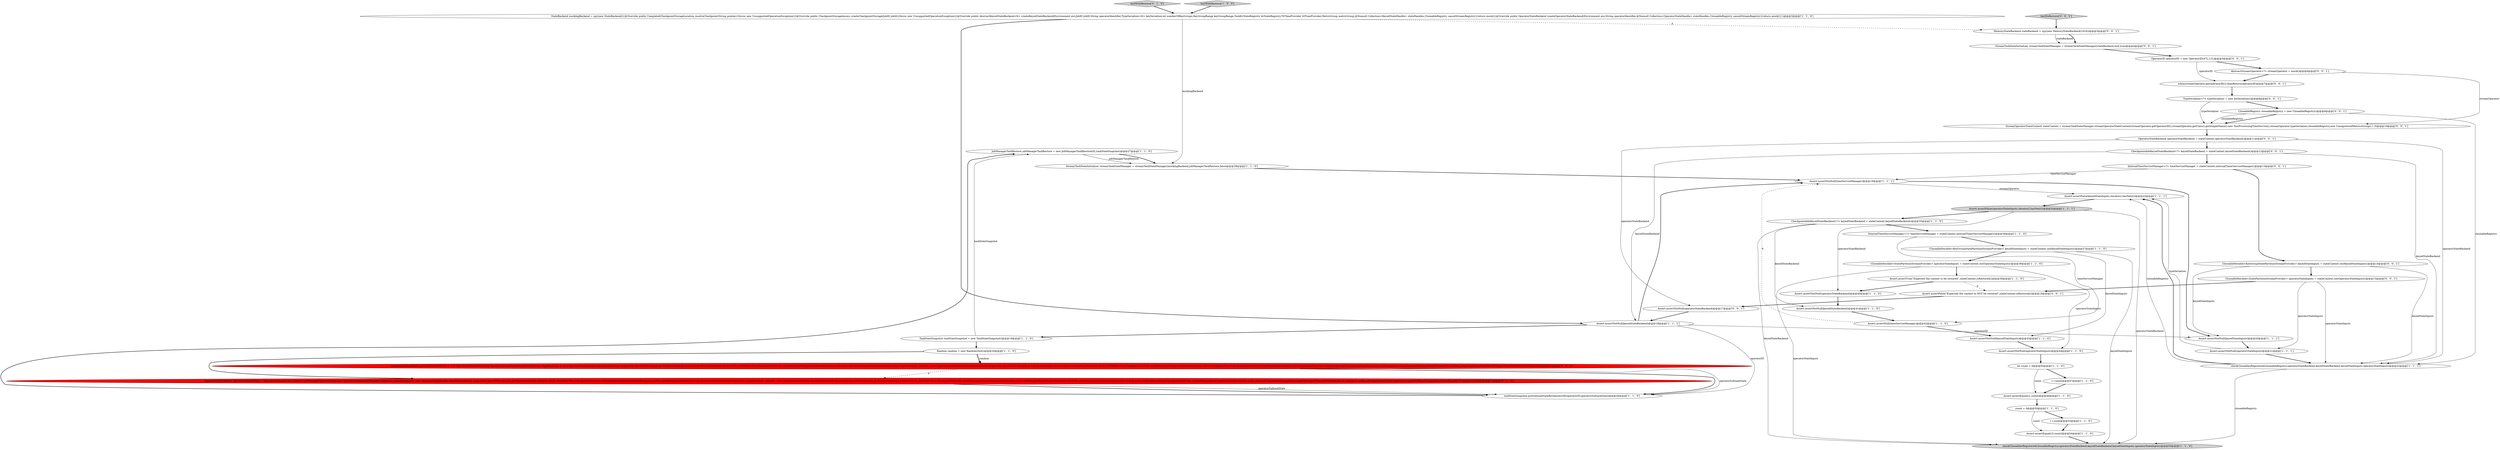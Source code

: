 digraph {
4 [style = filled, label = "JobManagerTaskRestore jobManagerTaskRestore = new JobManagerTaskRestore(0L,taskStateSnapshot)@@@27@@@['1', '1', '0']", fillcolor = white, shape = ellipse image = "AAA0AAABBB1BBB"];
32 [style = filled, label = "testWithRestore['0', '1', '0']", fillcolor = lightgray, shape = diamond image = "AAA0AAABBB2BBB"];
5 [style = filled, label = "checkCloseablesRegistered(closeableRegistry,operatorStateBackend,keyedStateBackend,keyedStateInputs,operatorStateInputs)@@@22@@@['1', '1', '1']", fillcolor = white, shape = ellipse image = "AAA0AAABBB1BBB"];
34 [style = filled, label = "StreamOperatorStateContext stateContext = streamTaskStateManager.streamOperatorStateContext(streamOperator.getOperatorID(),streamOperator.getClass().getSimpleName(),new TestProcessingTimeService(),streamOperator,typeSerializer,closeableRegistry,new UnregisteredMetricsGroup(),1.0)@@@10@@@['0', '0', '1']", fillcolor = white, shape = ellipse image = "AAA0AAABBB3BBB"];
7 [style = filled, label = "CheckpointableKeyedStateBackend<?> keyedStateBackend = stateContext.keyedStateBackend()@@@35@@@['1', '1', '0']", fillcolor = white, shape = ellipse image = "AAA0AAABBB1BBB"];
40 [style = filled, label = "MemoryStateBackend stateBackend = spy(new MemoryStateBackend(1024))@@@3@@@['0', '0', '1']", fillcolor = white, shape = ellipse image = "AAA0AAABBB3BBB"];
8 [style = filled, label = "Assert.assertNotNull(keyedStateBackend)@@@41@@@['1', '1', '0']", fillcolor = white, shape = ellipse image = "AAA0AAABBB1BBB"];
0 [style = filled, label = "Assert.assertNotNull(timeServiceManager)@@@19@@@['1', '1', '1']", fillcolor = white, shape = ellipse image = "AAA0AAABBB1BBB"];
11 [style = filled, label = "Assert.assertNull(timeServiceManager)@@@42@@@['1', '1', '0']", fillcolor = white, shape = ellipse image = "AAA0AAABBB1BBB"];
28 [style = filled, label = "Assert.assertFalse(operatorStateInputs.iterator().hasNext())@@@24@@@['1', '1', '1']", fillcolor = lightgray, shape = ellipse image = "AAA0AAABBB1BBB"];
18 [style = filled, label = "Assert.assertNotNull(operatorStateBackend)@@@40@@@['1', '1', '0']", fillcolor = white, shape = ellipse image = "AAA0AAABBB1BBB"];
21 [style = filled, label = "Random random = new Random(0x42)@@@20@@@['1', '1', '0']", fillcolor = white, shape = ellipse image = "AAA0AAABBB1BBB"];
23 [style = filled, label = "++count@@@47@@@['1', '1', '0']", fillcolor = white, shape = ellipse image = "AAA0AAABBB1BBB"];
17 [style = filled, label = "taskStateSnapshot.putSubtaskStateByOperatorID(operatorID,operatorSubtaskState)@@@26@@@['1', '1', '0']", fillcolor = white, shape = ellipse image = "AAA0AAABBB1BBB"];
36 [style = filled, label = "Assert.assertFalse(\"Expected the context to NOT be restored\",stateContext.isRestored())@@@16@@@['0', '0', '1']", fillcolor = white, shape = ellipse image = "AAA0AAABBB3BBB"];
14 [style = filled, label = "int count = 0@@@45@@@['1', '1', '0']", fillcolor = white, shape = ellipse image = "AAA0AAABBB1BBB"];
45 [style = filled, label = "OperatorID operatorID = new OperatorID(47L,11L)@@@5@@@['0', '0', '1']", fillcolor = white, shape = ellipse image = "AAA0AAABBB3BBB"];
47 [style = filled, label = "CloseableIterable<StatePartitionStreamProvider> operatorStateInputs = stateContext.rawOperatorStateInputs()@@@15@@@['0', '0', '1']", fillcolor = white, shape = ellipse image = "AAA0AAABBB3BBB"];
33 [style = filled, label = "OperatorSubtaskState operatorSubtaskState = OperatorSubtaskState.builder().setManagedOperatorState(new OperatorStreamStateHandle(Collections.singletonMap(\"a\",new OperatorStateHandle.StateMetaInfo(new long((((edu.fdu.CPPDG.tinypdg.pe.ExpressionInfo@1bc6433,SPLIT_DISTRIBUTE)),CheckpointTestUtils.createDummyStreamStateHandle(random,null))).setRawOperatorState(new OperatorStreamStateHandle(Collections.singletonMap(\"_default_\",new OperatorStateHandle.StateMetaInfo(new long((((edu.fdu.CPPDG.tinypdg.pe.ExpressionInfo@1bc6447,SPLIT_DISTRIBUTE)),CheckpointTestUtils.createDummyStreamStateHandle(random,null))).setManagedKeyedState(CheckpointTestUtils.createDummyKeyGroupStateHandle(random,null)).setRawKeyedState(CheckpointTestUtils.createDummyKeyGroupStateHandle(random,null)).setInputChannelState(singleton(createNewInputChannelStateHandle(10,random))).setResultSubpartitionState(singleton(createNewResultSubpartitionStateHandle(10,random))).build()@@@21@@@['0', '1', '0']", fillcolor = red, shape = ellipse image = "AAA1AAABBB2BBB"];
25 [style = filled, label = "Assert.assertNotNull(keyedStateBackend)@@@18@@@['1', '1', '1']", fillcolor = white, shape = ellipse image = "AAA0AAABBB1BBB"];
31 [style = filled, label = "count = 0@@@50@@@['1', '1', '0']", fillcolor = white, shape = ellipse image = "AAA0AAABBB1BBB"];
38 [style = filled, label = "Assert.assertNotNull(operatorStateBackend)@@@17@@@['0', '0', '1']", fillcolor = white, shape = ellipse image = "AAA0AAABBB3BBB"];
46 [style = filled, label = "when(streamOperator.getOperatorID()).thenReturn(operatorID)@@@7@@@['0', '0', '1']", fillcolor = white, shape = ellipse image = "AAA0AAABBB3BBB"];
42 [style = filled, label = "testNoRestore['0', '0', '1']", fillcolor = lightgray, shape = diamond image = "AAA0AAABBB3BBB"];
27 [style = filled, label = "testWithRestore['1', '0', '0']", fillcolor = lightgray, shape = diamond image = "AAA0AAABBB1BBB"];
20 [style = filled, label = "Assert.assertFalse(keyedStateInputs.iterator().hasNext())@@@23@@@['1', '1', '1']", fillcolor = white, shape = ellipse image = "AAA0AAABBB1BBB"];
41 [style = filled, label = "TypeSerializer<?> typeSerializer = new IntSerializer()@@@8@@@['0', '0', '1']", fillcolor = white, shape = ellipse image = "AAA0AAABBB3BBB"];
9 [style = filled, label = "TaskStateSnapshot taskStateSnapshot = new TaskStateSnapshot()@@@19@@@['1', '1', '0']", fillcolor = white, shape = ellipse image = "AAA0AAABBB1BBB"];
6 [style = filled, label = "++count@@@52@@@['1', '1', '0']", fillcolor = white, shape = ellipse image = "AAA0AAABBB1BBB"];
19 [style = filled, label = "Assert.assertNotNull(keyedStateInputs)@@@43@@@['1', '1', '0']", fillcolor = white, shape = ellipse image = "AAA0AAABBB1BBB"];
26 [style = filled, label = "Assert.assertTrue(\"Expected the context to be restored\",stateContext.isRestored())@@@39@@@['1', '1', '0']", fillcolor = white, shape = ellipse image = "AAA0AAABBB1BBB"];
30 [style = filled, label = "InternalTimeServiceManager<?> timeServiceManager = stateContext.internalTimerServiceManager()@@@36@@@['1', '1', '0']", fillcolor = white, shape = ellipse image = "AAA0AAABBB1BBB"];
49 [style = filled, label = "AbstractStreamOperator<?> streamOperator = mock()@@@6@@@['0', '0', '1']", fillcolor = white, shape = ellipse image = "AAA0AAABBB3BBB"];
12 [style = filled, label = "Assert.assertNotNull(operatorStateInputs)@@@21@@@['1', '1', '1']", fillcolor = white, shape = ellipse image = "AAA0AAABBB1BBB"];
13 [style = filled, label = "StateBackend mockingBackend = spy(new StateBackend(){@Override public CompletedCheckpointStorageLocation resolveCheckpoint(String pointer){throw new UnsupportedOperationException()}@Override public CheckpointStorageAccess createCheckpointStorage(JobID jobId){throw new UnsupportedOperationException()}@Override public AbstractKeyedStateBackend<K> createKeyedStateBackend(Environment env,JobID jobID,String operatorIdentifier,TypeSerializer<K> keySerializer,int numberOfKeyGroups,KeyGroupRange keyGroupRange,TaskKvStateRegistry kvStateRegistry,TtlTimeProvider ttlTimeProvider,MetricGroup metricGroup,@Nonnull Collection<KeyedStateHandle> stateHandles,CloseableRegistry cancelStreamRegistry){return mock()}@Override public OperatorStateBackend createOperatorStateBackend(Environment env,String operatorIdentifier,@Nonnull Collection<OperatorStateHandle> stateHandles,CloseableRegistry cancelStreamRegistry){return mock()}})@@@3@@@['1', '1', '0']", fillcolor = white, shape = ellipse image = "AAA0AAABBB1BBB"];
35 [style = filled, label = "InternalTimeServiceManager<?> timeServiceManager = stateContext.internalTimerServiceManager()@@@13@@@['0', '0', '1']", fillcolor = white, shape = ellipse image = "AAA0AAABBB3BBB"];
48 [style = filled, label = "CloseableRegistry closeableRegistry = new CloseableRegistry()@@@9@@@['0', '0', '1']", fillcolor = white, shape = ellipse image = "AAA0AAABBB3BBB"];
43 [style = filled, label = "OperatorStateBackend operatorStateBackend = stateContext.operatorStateBackend()@@@11@@@['0', '0', '1']", fillcolor = white, shape = ellipse image = "AAA0AAABBB3BBB"];
39 [style = filled, label = "CheckpointableKeyedStateBackend<?> keyedStateBackend = stateContext.keyedStateBackend()@@@12@@@['0', '0', '1']", fillcolor = white, shape = ellipse image = "AAA0AAABBB3BBB"];
24 [style = filled, label = "CloseableIterable<StatePartitionStreamProvider> operatorStateInputs = stateContext.rawOperatorStateInputs()@@@38@@@['1', '1', '0']", fillcolor = white, shape = ellipse image = "AAA0AAABBB1BBB"];
22 [style = filled, label = "OperatorSubtaskState operatorSubtaskState = new OperatorSubtaskState(new OperatorStreamStateHandle(Collections.singletonMap(\"a\",new OperatorStateHandle.StateMetaInfo(new long((((edu.fdu.CPPDG.tinypdg.pe.ExpressionInfo@1bc62c5,OperatorStateHandle.Mode.SPLIT_DISTRIBUTE)),CheckpointTestUtils.createDummyStreamStateHandle(random,null)),new OperatorStreamStateHandle(Collections.singletonMap(\"_default_\",new OperatorStateHandle.StateMetaInfo(new long((((edu.fdu.CPPDG.tinypdg.pe.ExpressionInfo@1bc62dc,OperatorStateHandle.Mode.SPLIT_DISTRIBUTE)),CheckpointTestUtils.createDummyStreamStateHandle(random,null)),CheckpointTestUtils.createDummyKeyGroupStateHandle(random,null),CheckpointTestUtils.createDummyKeyGroupStateHandle(random,null),singleton(createNewInputChannelStateHandle(10,random)),singleton(createNewResultSubpartitionStateHandle(10,random)))@@@21@@@['1', '0', '0']", fillcolor = red, shape = ellipse image = "AAA1AAABBB1BBB"];
29 [style = filled, label = "checkCloseablesRegistered(closeableRegistry,operatorStateBackend,keyedStateBackend,keyedStateInputs,operatorStateInputs)@@@55@@@['1', '1', '0']", fillcolor = lightgray, shape = ellipse image = "AAA0AAABBB1BBB"];
37 [style = filled, label = "StreamTaskStateInitializer streamTaskStateManager = streamTaskStateManager(stateBackend,null,true)@@@4@@@['0', '0', '1']", fillcolor = white, shape = ellipse image = "AAA0AAABBB3BBB"];
10 [style = filled, label = "Assert.assertNotNull(keyedStateInputs)@@@20@@@['1', '1', '1']", fillcolor = white, shape = ellipse image = "AAA0AAABBB1BBB"];
44 [style = filled, label = "CloseableIterable<KeyGroupStatePartitionStreamProvider> keyedStateInputs = stateContext.rawKeyedStateInputs()@@@14@@@['0', '0', '1']", fillcolor = white, shape = ellipse image = "AAA0AAABBB3BBB"];
3 [style = filled, label = "StreamTaskStateInitializer streamTaskStateManager = streamTaskStateManager(mockingBackend,jobManagerTaskRestore,false)@@@28@@@['1', '1', '0']", fillcolor = white, shape = ellipse image = "AAA0AAABBB1BBB"];
2 [style = filled, label = "Assert.assertNotNull(operatorStateInputs)@@@44@@@['1', '1', '0']", fillcolor = white, shape = ellipse image = "AAA0AAABBB1BBB"];
1 [style = filled, label = "CloseableIterable<KeyGroupStatePartitionStreamProvider> keyedStateInputs = stateContext.rawKeyedStateInputs()@@@37@@@['1', '1', '0']", fillcolor = white, shape = ellipse image = "AAA0AAABBB1BBB"];
16 [style = filled, label = "Assert.assertEquals(1,count)@@@49@@@['1', '1', '0']", fillcolor = white, shape = ellipse image = "AAA0AAABBB1BBB"];
15 [style = filled, label = "Assert.assertEquals(3,count)@@@54@@@['1', '1', '0']", fillcolor = white, shape = ellipse image = "AAA0AAABBB1BBB"];
27->13 [style = bold, label=""];
5->29 [style = solid, label="closeableRegistry"];
12->5 [style = bold, label=""];
5->20 [style = bold, label=""];
7->30 [style = bold, label=""];
41->34 [style = solid, label="typeSerializer"];
40->37 [style = solid, label="stateBackend"];
44->10 [style = solid, label="keyedStateInputs"];
13->3 [style = solid, label="mockingBackend"];
4->3 [style = solid, label="jobManagerTaskRestore"];
43->5 [style = solid, label="operatorStateBackend"];
12->20 [style = solid, label="typeSerializer"];
25->17 [style = solid, label="operatorID"];
41->48 [style = bold, label=""];
31->6 [style = bold, label=""];
48->5 [style = solid, label="closeableRegistry"];
10->12 [style = bold, label=""];
2->14 [style = bold, label=""];
9->21 [style = bold, label=""];
33->17 [style = solid, label="operatorSubtaskState"];
8->11 [style = bold, label=""];
48->34 [style = bold, label=""];
44->47 [style = bold, label=""];
40->37 [style = bold, label=""];
13->25 [style = bold, label=""];
4->3 [style = bold, label=""];
39->25 [style = solid, label="keyedStateBackend"];
5->20 [style = solid, label="closeableRegistry"];
35->44 [style = bold, label=""];
47->5 [style = solid, label="operatorStateInputs"];
47->12 [style = solid, label="operatorStateInputs"];
19->2 [style = bold, label=""];
13->40 [style = dashed, label="0"];
30->11 [style = solid, label="timeServiceManager"];
42->40 [style = bold, label=""];
7->8 [style = solid, label="keyedStateBackend"];
46->41 [style = bold, label=""];
3->0 [style = bold, label=""];
45->46 [style = solid, label="operatorID"];
9->4 [style = solid, label="taskStateSnapshot"];
21->22 [style = bold, label=""];
49->46 [style = bold, label=""];
39->35 [style = bold, label=""];
22->17 [style = bold, label=""];
38->25 [style = bold, label=""];
43->38 [style = solid, label="operatorStateBackend"];
37->45 [style = bold, label=""];
47->36 [style = bold, label=""];
15->29 [style = bold, label=""];
0->20 [style = solid, label="streamOperator"];
25->0 [style = bold, label=""];
28->18 [style = solid, label="operatorStateBackend"];
28->29 [style = solid, label="operatorStateBackend"];
25->10 [style = solid, label="operatorID"];
31->15 [style = solid, label="count"];
35->0 [style = solid, label="timeServiceManager"];
22->33 [style = dashed, label="0"];
39->5 [style = solid, label="keyedStateBackend"];
25->9 [style = bold, label=""];
49->34 [style = solid, label="streamOperator"];
24->2 [style = solid, label="operatorStateInputs"];
6->15 [style = bold, label=""];
24->26 [style = bold, label=""];
14->23 [style = bold, label=""];
16->31 [style = bold, label=""];
48->34 [style = solid, label="closeableRegistry"];
18->8 [style = bold, label=""];
34->43 [style = bold, label=""];
43->39 [style = bold, label=""];
22->17 [style = solid, label="operatorSubtaskState"];
17->4 [style = bold, label=""];
33->17 [style = bold, label=""];
21->22 [style = solid, label="random"];
23->16 [style = bold, label=""];
30->1 [style = bold, label=""];
44->5 [style = solid, label="keyedStateInputs"];
7->29 [style = solid, label="keyedStateBackend"];
45->49 [style = bold, label=""];
21->33 [style = bold, label=""];
20->28 [style = bold, label=""];
28->7 [style = bold, label=""];
24->29 [style = solid, label="operatorStateInputs"];
11->19 [style = bold, label=""];
1->29 [style = solid, label="keyedStateInputs"];
11->0 [style = dashed, label="0"];
14->16 [style = solid, label="count"];
1->19 [style = solid, label="keyedStateInputs"];
0->10 [style = bold, label=""];
1->24 [style = bold, label=""];
26->36 [style = dashed, label="0"];
36->38 [style = bold, label=""];
32->13 [style = bold, label=""];
26->18 [style = bold, label=""];
}
